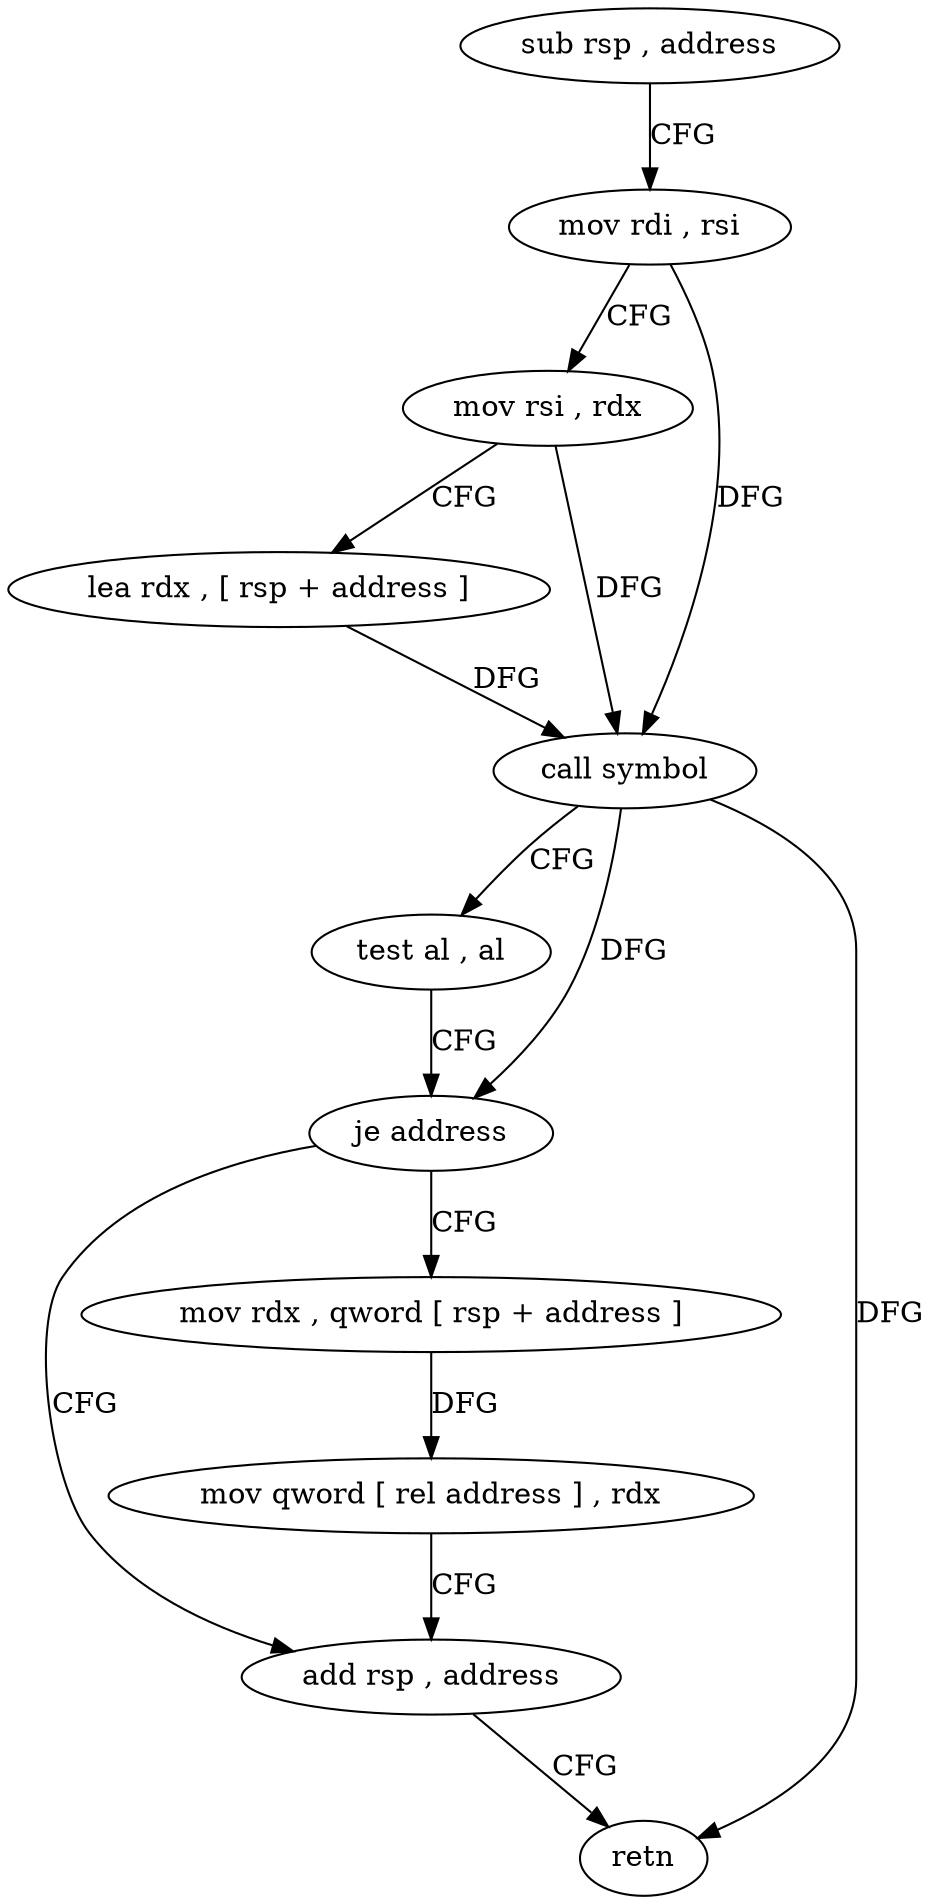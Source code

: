 digraph "func" {
"4241480" [label = "sub rsp , address" ]
"4241484" [label = "mov rdi , rsi" ]
"4241487" [label = "mov rsi , rdx" ]
"4241490" [label = "lea rdx , [ rsp + address ]" ]
"4241495" [label = "call symbol" ]
"4241500" [label = "test al , al" ]
"4241502" [label = "je address" ]
"4241516" [label = "add rsp , address" ]
"4241504" [label = "mov rdx , qword [ rsp + address ]" ]
"4241520" [label = "retn" ]
"4241509" [label = "mov qword [ rel address ] , rdx" ]
"4241480" -> "4241484" [ label = "CFG" ]
"4241484" -> "4241487" [ label = "CFG" ]
"4241484" -> "4241495" [ label = "DFG" ]
"4241487" -> "4241490" [ label = "CFG" ]
"4241487" -> "4241495" [ label = "DFG" ]
"4241490" -> "4241495" [ label = "DFG" ]
"4241495" -> "4241500" [ label = "CFG" ]
"4241495" -> "4241502" [ label = "DFG" ]
"4241495" -> "4241520" [ label = "DFG" ]
"4241500" -> "4241502" [ label = "CFG" ]
"4241502" -> "4241516" [ label = "CFG" ]
"4241502" -> "4241504" [ label = "CFG" ]
"4241516" -> "4241520" [ label = "CFG" ]
"4241504" -> "4241509" [ label = "DFG" ]
"4241509" -> "4241516" [ label = "CFG" ]
}
